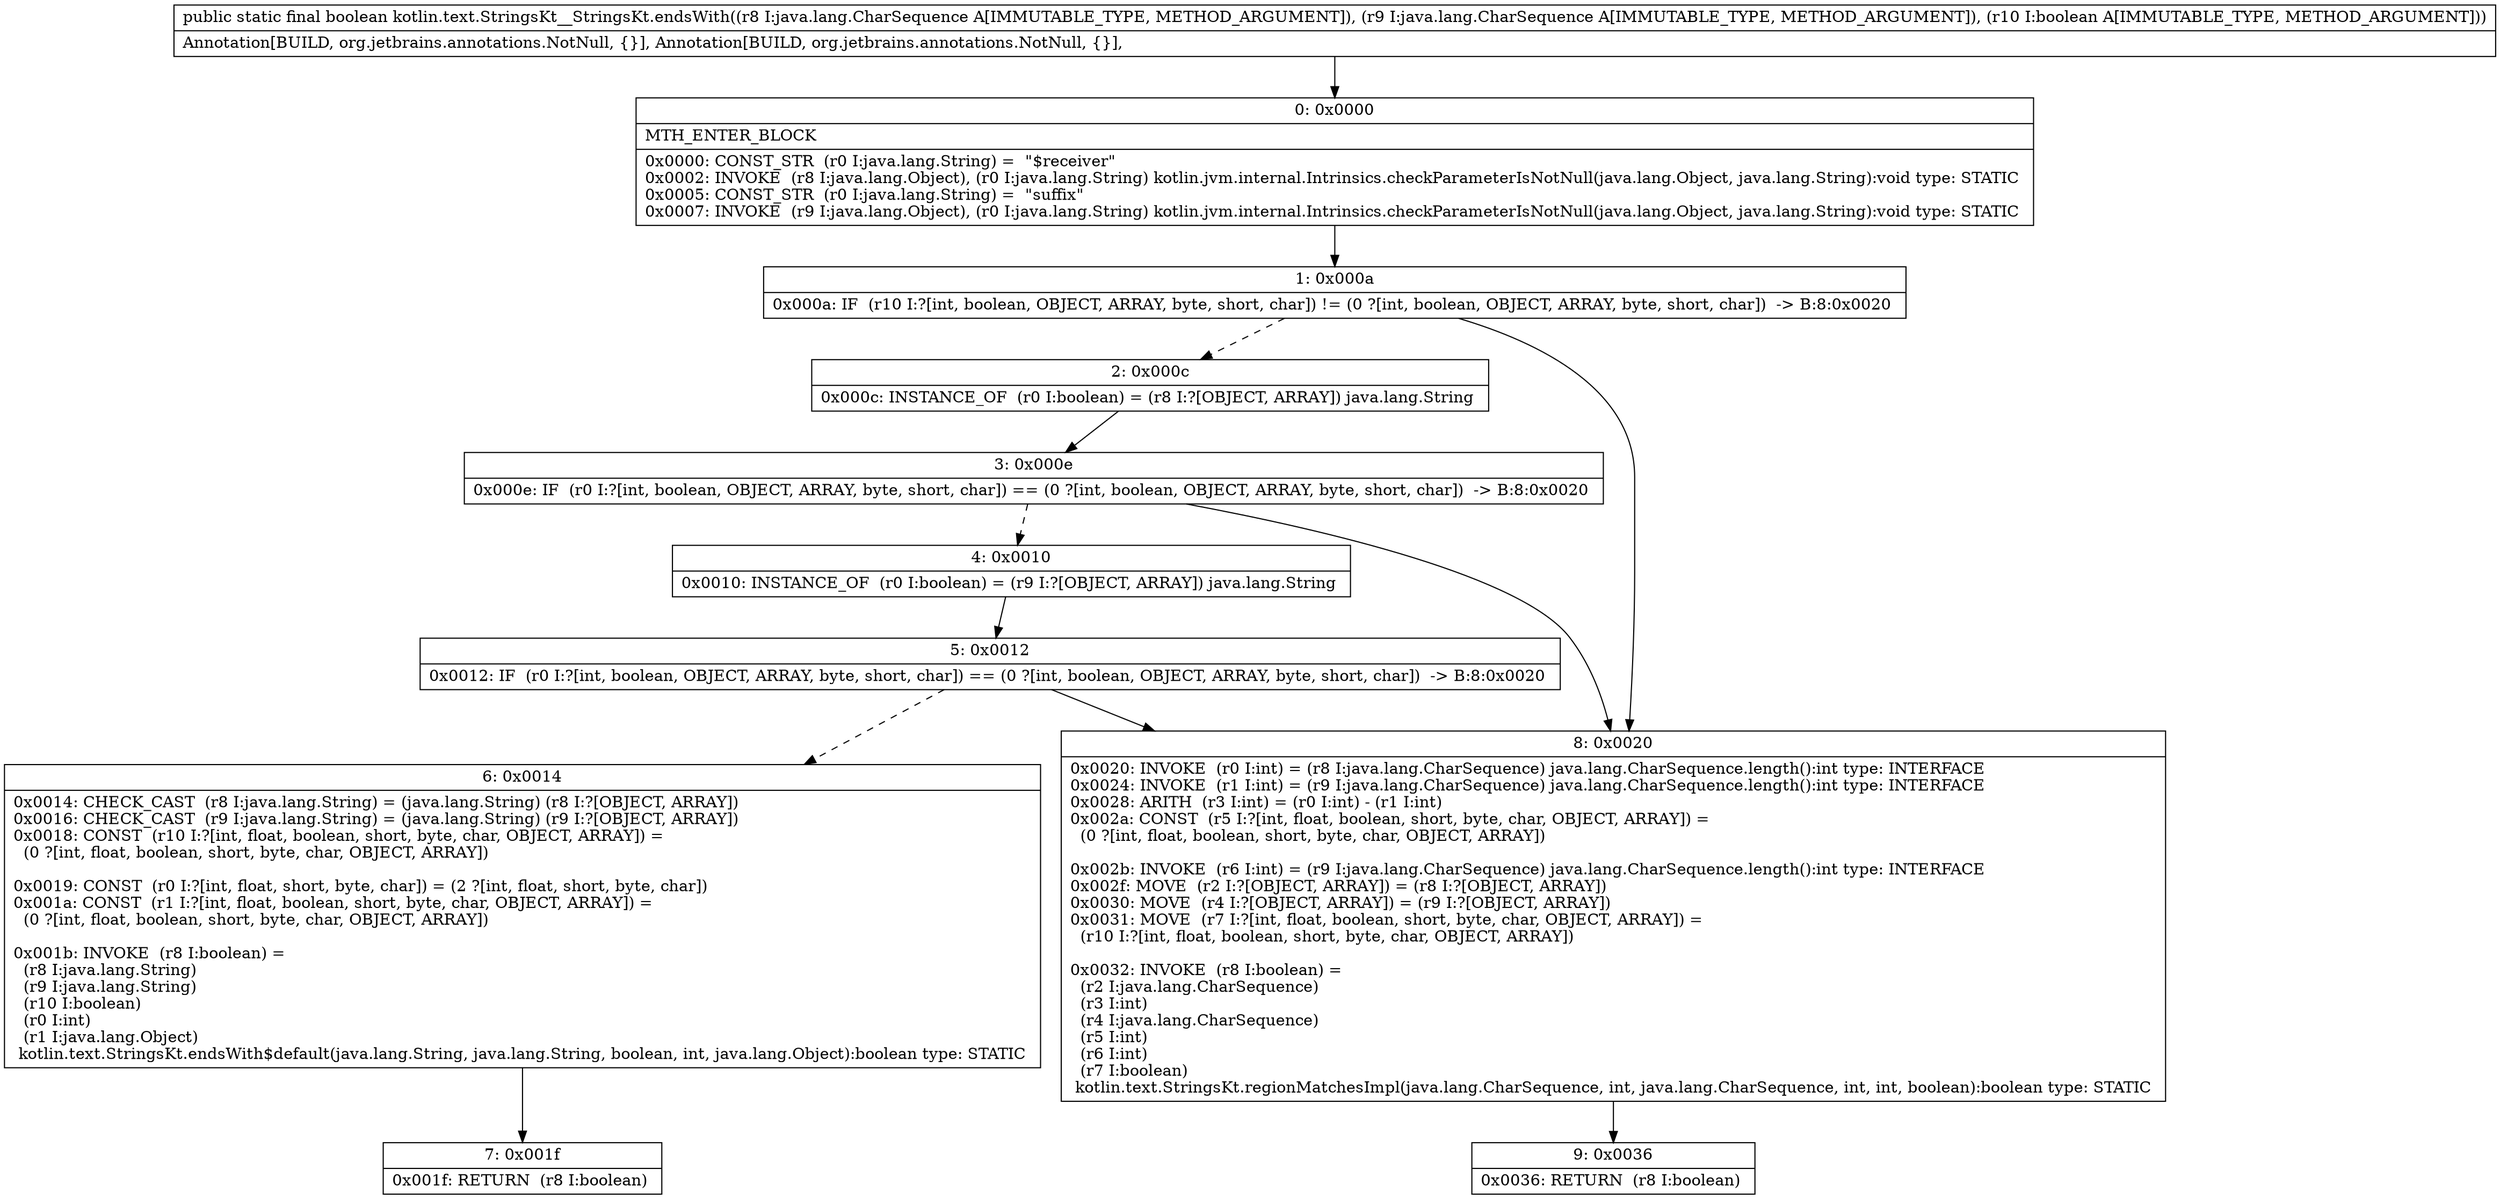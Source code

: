 digraph "CFG forkotlin.text.StringsKt__StringsKt.endsWith(Ljava\/lang\/CharSequence;Ljava\/lang\/CharSequence;Z)Z" {
Node_0 [shape=record,label="{0\:\ 0x0000|MTH_ENTER_BLOCK\l|0x0000: CONST_STR  (r0 I:java.lang.String) =  \"$receiver\" \l0x0002: INVOKE  (r8 I:java.lang.Object), (r0 I:java.lang.String) kotlin.jvm.internal.Intrinsics.checkParameterIsNotNull(java.lang.Object, java.lang.String):void type: STATIC \l0x0005: CONST_STR  (r0 I:java.lang.String) =  \"suffix\" \l0x0007: INVOKE  (r9 I:java.lang.Object), (r0 I:java.lang.String) kotlin.jvm.internal.Intrinsics.checkParameterIsNotNull(java.lang.Object, java.lang.String):void type: STATIC \l}"];
Node_1 [shape=record,label="{1\:\ 0x000a|0x000a: IF  (r10 I:?[int, boolean, OBJECT, ARRAY, byte, short, char]) != (0 ?[int, boolean, OBJECT, ARRAY, byte, short, char])  \-\> B:8:0x0020 \l}"];
Node_2 [shape=record,label="{2\:\ 0x000c|0x000c: INSTANCE_OF  (r0 I:boolean) = (r8 I:?[OBJECT, ARRAY]) java.lang.String \l}"];
Node_3 [shape=record,label="{3\:\ 0x000e|0x000e: IF  (r0 I:?[int, boolean, OBJECT, ARRAY, byte, short, char]) == (0 ?[int, boolean, OBJECT, ARRAY, byte, short, char])  \-\> B:8:0x0020 \l}"];
Node_4 [shape=record,label="{4\:\ 0x0010|0x0010: INSTANCE_OF  (r0 I:boolean) = (r9 I:?[OBJECT, ARRAY]) java.lang.String \l}"];
Node_5 [shape=record,label="{5\:\ 0x0012|0x0012: IF  (r0 I:?[int, boolean, OBJECT, ARRAY, byte, short, char]) == (0 ?[int, boolean, OBJECT, ARRAY, byte, short, char])  \-\> B:8:0x0020 \l}"];
Node_6 [shape=record,label="{6\:\ 0x0014|0x0014: CHECK_CAST  (r8 I:java.lang.String) = (java.lang.String) (r8 I:?[OBJECT, ARRAY]) \l0x0016: CHECK_CAST  (r9 I:java.lang.String) = (java.lang.String) (r9 I:?[OBJECT, ARRAY]) \l0x0018: CONST  (r10 I:?[int, float, boolean, short, byte, char, OBJECT, ARRAY]) = \l  (0 ?[int, float, boolean, short, byte, char, OBJECT, ARRAY])\l \l0x0019: CONST  (r0 I:?[int, float, short, byte, char]) = (2 ?[int, float, short, byte, char]) \l0x001a: CONST  (r1 I:?[int, float, boolean, short, byte, char, OBJECT, ARRAY]) = \l  (0 ?[int, float, boolean, short, byte, char, OBJECT, ARRAY])\l \l0x001b: INVOKE  (r8 I:boolean) = \l  (r8 I:java.lang.String)\l  (r9 I:java.lang.String)\l  (r10 I:boolean)\l  (r0 I:int)\l  (r1 I:java.lang.Object)\l kotlin.text.StringsKt.endsWith$default(java.lang.String, java.lang.String, boolean, int, java.lang.Object):boolean type: STATIC \l}"];
Node_7 [shape=record,label="{7\:\ 0x001f|0x001f: RETURN  (r8 I:boolean) \l}"];
Node_8 [shape=record,label="{8\:\ 0x0020|0x0020: INVOKE  (r0 I:int) = (r8 I:java.lang.CharSequence) java.lang.CharSequence.length():int type: INTERFACE \l0x0024: INVOKE  (r1 I:int) = (r9 I:java.lang.CharSequence) java.lang.CharSequence.length():int type: INTERFACE \l0x0028: ARITH  (r3 I:int) = (r0 I:int) \- (r1 I:int) \l0x002a: CONST  (r5 I:?[int, float, boolean, short, byte, char, OBJECT, ARRAY]) = \l  (0 ?[int, float, boolean, short, byte, char, OBJECT, ARRAY])\l \l0x002b: INVOKE  (r6 I:int) = (r9 I:java.lang.CharSequence) java.lang.CharSequence.length():int type: INTERFACE \l0x002f: MOVE  (r2 I:?[OBJECT, ARRAY]) = (r8 I:?[OBJECT, ARRAY]) \l0x0030: MOVE  (r4 I:?[OBJECT, ARRAY]) = (r9 I:?[OBJECT, ARRAY]) \l0x0031: MOVE  (r7 I:?[int, float, boolean, short, byte, char, OBJECT, ARRAY]) = \l  (r10 I:?[int, float, boolean, short, byte, char, OBJECT, ARRAY])\l \l0x0032: INVOKE  (r8 I:boolean) = \l  (r2 I:java.lang.CharSequence)\l  (r3 I:int)\l  (r4 I:java.lang.CharSequence)\l  (r5 I:int)\l  (r6 I:int)\l  (r7 I:boolean)\l kotlin.text.StringsKt.regionMatchesImpl(java.lang.CharSequence, int, java.lang.CharSequence, int, int, boolean):boolean type: STATIC \l}"];
Node_9 [shape=record,label="{9\:\ 0x0036|0x0036: RETURN  (r8 I:boolean) \l}"];
MethodNode[shape=record,label="{public static final boolean kotlin.text.StringsKt__StringsKt.endsWith((r8 I:java.lang.CharSequence A[IMMUTABLE_TYPE, METHOD_ARGUMENT]), (r9 I:java.lang.CharSequence A[IMMUTABLE_TYPE, METHOD_ARGUMENT]), (r10 I:boolean A[IMMUTABLE_TYPE, METHOD_ARGUMENT]))  | Annotation[BUILD, org.jetbrains.annotations.NotNull, \{\}], Annotation[BUILD, org.jetbrains.annotations.NotNull, \{\}], \l}"];
MethodNode -> Node_0;
Node_0 -> Node_1;
Node_1 -> Node_2[style=dashed];
Node_1 -> Node_8;
Node_2 -> Node_3;
Node_3 -> Node_4[style=dashed];
Node_3 -> Node_8;
Node_4 -> Node_5;
Node_5 -> Node_6[style=dashed];
Node_5 -> Node_8;
Node_6 -> Node_7;
Node_8 -> Node_9;
}


